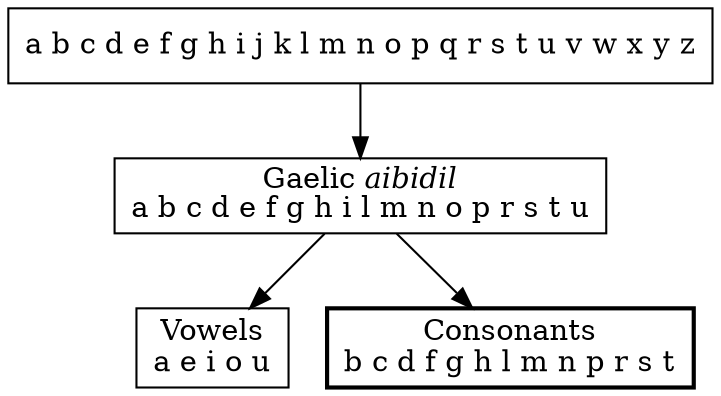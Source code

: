 digraph gaelic_consonants {
	node [shape = box];
	/* nodes */
	latin			[label="a b c d e f g h i j k l m n o p q r s t u v w x y z"];
	aibidil			[label=<Gaelic <i>aibidil</i><br/>a b c d e f g h i l m n o p r s t u>];
	vowels			[label="Vowels\na e i o u"];
	consonants		[label="Consonants\nb c d f g h l m n p r s t", style="bold"];
	/* graph */
	latin -> aibidil;
	aibidil -> {vowels, consonants};
	/* layout */
	{rank=same; vowels, consonants}
}